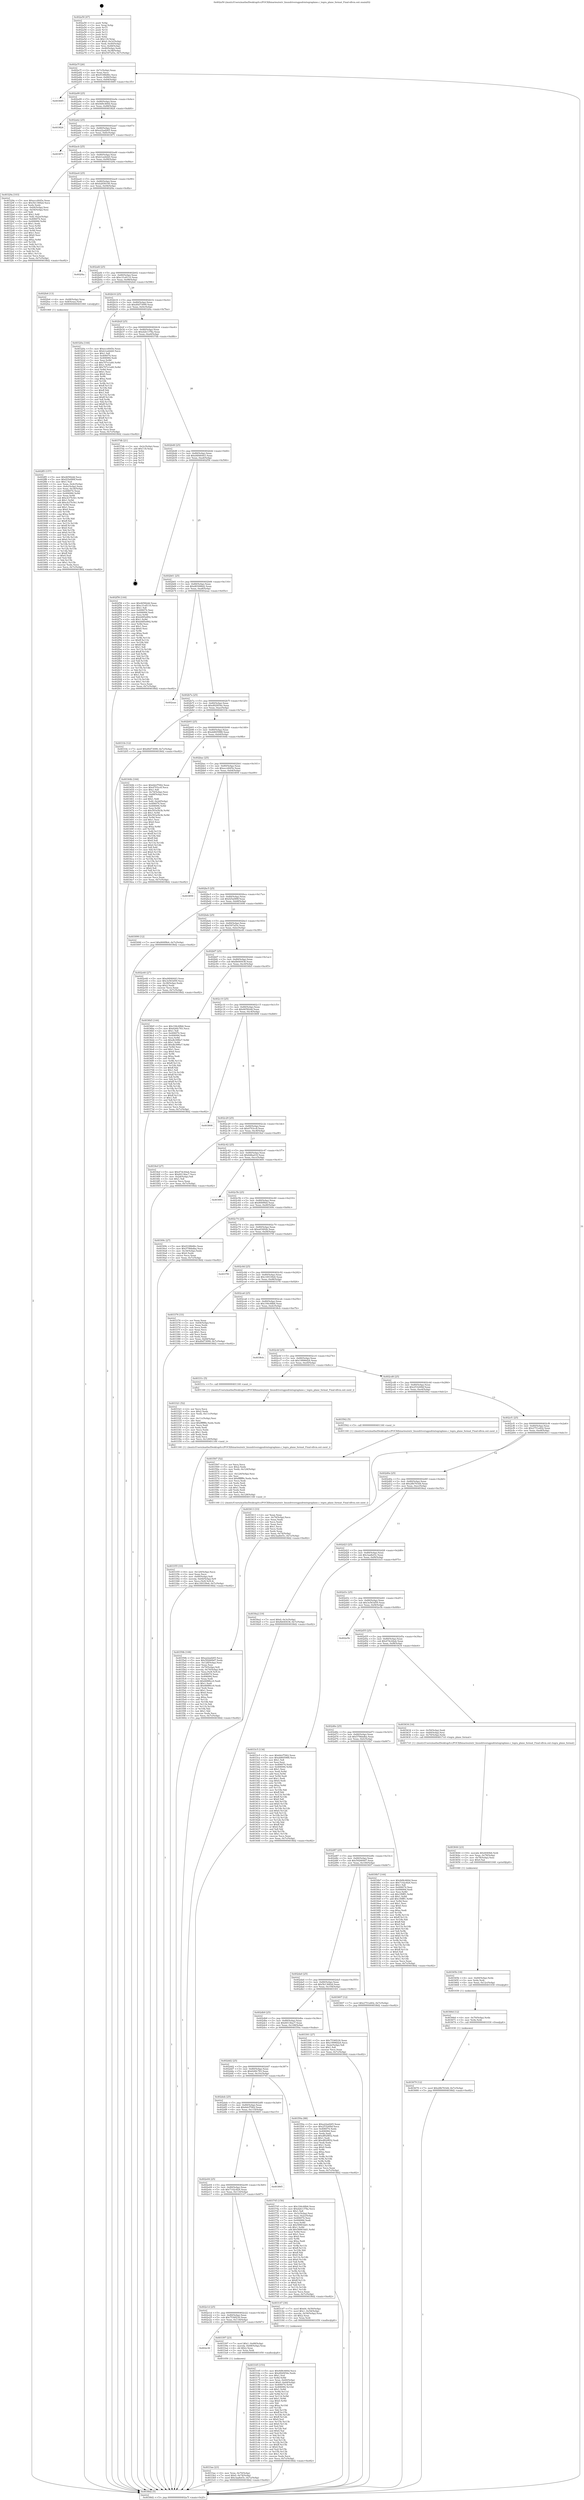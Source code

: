 digraph "0x402a50" {
  label = "0x402a50 (/mnt/c/Users/mathe/Desktop/tcc/POCII/binaries/extr_linuxdriversgpudrmtegraplane.c_tegra_plane_format_Final-ollvm.out::main(0))"
  labelloc = "t"
  node[shape=record]

  Entry [label="",width=0.3,height=0.3,shape=circle,fillcolor=black,style=filled]
  "0x402a7f" [label="{
     0x402a7f [26]\l
     | [instrs]\l
     &nbsp;&nbsp;0x402a7f \<+3\>: mov -0x7c(%rbp),%eax\l
     &nbsp;&nbsp;0x402a82 \<+2\>: mov %eax,%ecx\l
     &nbsp;&nbsp;0x402a84 \<+6\>: sub $0x9108b86c,%ecx\l
     &nbsp;&nbsp;0x402a8a \<+3\>: mov %eax,-0x80(%rbp)\l
     &nbsp;&nbsp;0x402a8d \<+6\>: mov %ecx,-0x84(%rbp)\l
     &nbsp;&nbsp;0x402a93 \<+6\>: je 0000000000403685 \<main+0xc35\>\l
  }"]
  "0x403685" [label="{
     0x403685\l
  }", style=dashed]
  "0x402a99" [label="{
     0x402a99 [25]\l
     | [instrs]\l
     &nbsp;&nbsp;0x402a99 \<+5\>: jmp 0000000000402a9e \<main+0x4e\>\l
     &nbsp;&nbsp;0x402a9e \<+3\>: mov -0x80(%rbp),%eax\l
     &nbsp;&nbsp;0x402aa1 \<+5\>: sub $0x9d9c460d,%eax\l
     &nbsp;&nbsp;0x402aa6 \<+6\>: mov %eax,-0x88(%rbp)\l
     &nbsp;&nbsp;0x402aac \<+6\>: je 0000000000403824 \<main+0xdd4\>\l
  }"]
  Exit [label="",width=0.3,height=0.3,shape=circle,fillcolor=black,style=filled,peripheries=2]
  "0x403824" [label="{
     0x403824\l
  }", style=dashed]
  "0x402ab2" [label="{
     0x402ab2 [25]\l
     | [instrs]\l
     &nbsp;&nbsp;0x402ab2 \<+5\>: jmp 0000000000402ab7 \<main+0x67\>\l
     &nbsp;&nbsp;0x402ab7 \<+3\>: mov -0x80(%rbp),%eax\l
     &nbsp;&nbsp;0x402aba \<+5\>: sub $0xa22ad265,%eax\l
     &nbsp;&nbsp;0x402abf \<+6\>: mov %eax,-0x8c(%rbp)\l
     &nbsp;&nbsp;0x402ac5 \<+6\>: je 0000000000403871 \<main+0xe21\>\l
  }"]
  "0x403679" [label="{
     0x403679 [12]\l
     | [instrs]\l
     &nbsp;&nbsp;0x403679 \<+7\>: movl $0x28b763d4,-0x7c(%rbp)\l
     &nbsp;&nbsp;0x403680 \<+5\>: jmp 00000000004038d2 \<main+0xe82\>\l
  }"]
  "0x403871" [label="{
     0x403871\l
  }", style=dashed]
  "0x402acb" [label="{
     0x402acb [25]\l
     | [instrs]\l
     &nbsp;&nbsp;0x402acb \<+5\>: jmp 0000000000402ad0 \<main+0x80\>\l
     &nbsp;&nbsp;0x402ad0 \<+3\>: mov -0x80(%rbp),%eax\l
     &nbsp;&nbsp;0x402ad3 \<+5\>: sub $0xb1ee6d20,%eax\l
     &nbsp;&nbsp;0x402ad8 \<+6\>: mov %eax,-0x90(%rbp)\l
     &nbsp;&nbsp;0x402ade \<+6\>: je 000000000040329a \<main+0x84a\>\l
  }"]
  "0x40366d" [label="{
     0x40366d [12]\l
     | [instrs]\l
     &nbsp;&nbsp;0x40366d \<+4\>: mov -0x70(%rbp),%rdx\l
     &nbsp;&nbsp;0x403671 \<+3\>: mov %rdx,%rdi\l
     &nbsp;&nbsp;0x403674 \<+5\>: call 0000000000401030 \<free@plt\>\l
     | [calls]\l
     &nbsp;&nbsp;0x401030 \{1\} (unknown)\l
  }"]
  "0x40329a" [label="{
     0x40329a [103]\l
     | [instrs]\l
     &nbsp;&nbsp;0x40329a \<+5\>: mov $0xeccd445e,%eax\l
     &nbsp;&nbsp;0x40329f \<+5\>: mov $0x5b13682d,%ecx\l
     &nbsp;&nbsp;0x4032a4 \<+2\>: xor %edx,%edx\l
     &nbsp;&nbsp;0x4032a6 \<+3\>: mov -0x64(%rbp),%esi\l
     &nbsp;&nbsp;0x4032a9 \<+3\>: cmp -0x54(%rbp),%esi\l
     &nbsp;&nbsp;0x4032ac \<+4\>: setl %dil\l
     &nbsp;&nbsp;0x4032b0 \<+4\>: and $0x1,%dil\l
     &nbsp;&nbsp;0x4032b4 \<+4\>: mov %dil,-0x2e(%rbp)\l
     &nbsp;&nbsp;0x4032b8 \<+7\>: mov 0x406074,%esi\l
     &nbsp;&nbsp;0x4032bf \<+8\>: mov 0x406084,%r8d\l
     &nbsp;&nbsp;0x4032c7 \<+3\>: sub $0x1,%edx\l
     &nbsp;&nbsp;0x4032ca \<+3\>: mov %esi,%r9d\l
     &nbsp;&nbsp;0x4032cd \<+3\>: add %edx,%r9d\l
     &nbsp;&nbsp;0x4032d0 \<+4\>: imul %r9d,%esi\l
     &nbsp;&nbsp;0x4032d4 \<+3\>: and $0x1,%esi\l
     &nbsp;&nbsp;0x4032d7 \<+3\>: cmp $0x0,%esi\l
     &nbsp;&nbsp;0x4032da \<+4\>: sete %dil\l
     &nbsp;&nbsp;0x4032de \<+4\>: cmp $0xa,%r8d\l
     &nbsp;&nbsp;0x4032e2 \<+4\>: setl %r10b\l
     &nbsp;&nbsp;0x4032e6 \<+3\>: mov %dil,%r11b\l
     &nbsp;&nbsp;0x4032e9 \<+3\>: and %r10b,%r11b\l
     &nbsp;&nbsp;0x4032ec \<+3\>: xor %r10b,%dil\l
     &nbsp;&nbsp;0x4032ef \<+3\>: or %dil,%r11b\l
     &nbsp;&nbsp;0x4032f2 \<+4\>: test $0x1,%r11b\l
     &nbsp;&nbsp;0x4032f6 \<+3\>: cmovne %ecx,%eax\l
     &nbsp;&nbsp;0x4032f9 \<+3\>: mov %eax,-0x7c(%rbp)\l
     &nbsp;&nbsp;0x4032fc \<+5\>: jmp 00000000004038d2 \<main+0xe82\>\l
  }"]
  "0x402ae4" [label="{
     0x402ae4 [25]\l
     | [instrs]\l
     &nbsp;&nbsp;0x402ae4 \<+5\>: jmp 0000000000402ae9 \<main+0x99\>\l
     &nbsp;&nbsp;0x402ae9 \<+3\>: mov -0x80(%rbp),%eax\l
     &nbsp;&nbsp;0x402aec \<+5\>: sub $0xb2656100,%eax\l
     &nbsp;&nbsp;0x402af1 \<+6\>: mov %eax,-0x94(%rbp)\l
     &nbsp;&nbsp;0x402af7 \<+6\>: je 0000000000402f4a \<main+0x4fa\>\l
  }"]
  "0x40365b" [label="{
     0x40365b [18]\l
     | [instrs]\l
     &nbsp;&nbsp;0x40365b \<+4\>: mov -0x60(%rbp),%rdx\l
     &nbsp;&nbsp;0x40365f \<+3\>: mov %rdx,%rdi\l
     &nbsp;&nbsp;0x403662 \<+6\>: mov %eax,-0x12c(%rbp)\l
     &nbsp;&nbsp;0x403668 \<+5\>: call 0000000000401030 \<free@plt\>\l
     | [calls]\l
     &nbsp;&nbsp;0x401030 \{1\} (unknown)\l
  }"]
  "0x402f4a" [label="{
     0x402f4a\l
  }", style=dashed]
  "0x402afd" [label="{
     0x402afd [25]\l
     | [instrs]\l
     &nbsp;&nbsp;0x402afd \<+5\>: jmp 0000000000402b02 \<main+0xb2\>\l
     &nbsp;&nbsp;0x402b02 \<+3\>: mov -0x80(%rbp),%eax\l
     &nbsp;&nbsp;0x402b05 \<+5\>: sub $0xc31e8110,%eax\l
     &nbsp;&nbsp;0x402b0a \<+6\>: mov %eax,-0x98(%rbp)\l
     &nbsp;&nbsp;0x402b10 \<+6\>: je 0000000000402fe6 \<main+0x596\>\l
  }"]
  "0x403644" [label="{
     0x403644 [23]\l
     | [instrs]\l
     &nbsp;&nbsp;0x403644 \<+10\>: movabs $0x4040b6,%rdi\l
     &nbsp;&nbsp;0x40364e \<+3\>: mov %eax,-0x78(%rbp)\l
     &nbsp;&nbsp;0x403651 \<+3\>: mov -0x78(%rbp),%esi\l
     &nbsp;&nbsp;0x403654 \<+2\>: mov $0x0,%al\l
     &nbsp;&nbsp;0x403656 \<+5\>: call 0000000000401040 \<printf@plt\>\l
     | [calls]\l
     &nbsp;&nbsp;0x401040 \{1\} (unknown)\l
  }"]
  "0x402fe6" [label="{
     0x402fe6 [13]\l
     | [instrs]\l
     &nbsp;&nbsp;0x402fe6 \<+4\>: mov -0x48(%rbp),%rax\l
     &nbsp;&nbsp;0x402fea \<+4\>: mov 0x8(%rax),%rdi\l
     &nbsp;&nbsp;0x402fee \<+5\>: call 0000000000401060 \<atoi@plt\>\l
     | [calls]\l
     &nbsp;&nbsp;0x401060 \{1\} (unknown)\l
  }"]
  "0x402b16" [label="{
     0x402b16 [25]\l
     | [instrs]\l
     &nbsp;&nbsp;0x402b16 \<+5\>: jmp 0000000000402b1b \<main+0xcb\>\l
     &nbsp;&nbsp;0x402b1b \<+3\>: mov -0x80(%rbp),%eax\l
     &nbsp;&nbsp;0x402b1e \<+5\>: sub $0xd0d73099,%eax\l
     &nbsp;&nbsp;0x402b23 \<+6\>: mov %eax,-0x9c(%rbp)\l
     &nbsp;&nbsp;0x402b29 \<+6\>: je 000000000040320a \<main+0x7ba\>\l
  }"]
  "0x40359b" [label="{
     0x40359b [108]\l
     | [instrs]\l
     &nbsp;&nbsp;0x40359b \<+5\>: mov $0xa22ad265,%ecx\l
     &nbsp;&nbsp;0x4035a0 \<+5\>: mov $0x592669d7,%edx\l
     &nbsp;&nbsp;0x4035a5 \<+6\>: mov -0x128(%rbp),%esi\l
     &nbsp;&nbsp;0x4035ab \<+3\>: imul %eax,%esi\l
     &nbsp;&nbsp;0x4035ae \<+4\>: mov -0x70(%rbp),%r8\l
     &nbsp;&nbsp;0x4035b2 \<+4\>: movslq -0x74(%rbp),%r9\l
     &nbsp;&nbsp;0x4035b6 \<+4\>: mov %esi,(%r8,%r9,4)\l
     &nbsp;&nbsp;0x4035ba \<+7\>: mov 0x406074,%eax\l
     &nbsp;&nbsp;0x4035c1 \<+7\>: mov 0x406084,%esi\l
     &nbsp;&nbsp;0x4035c8 \<+2\>: mov %eax,%edi\l
     &nbsp;&nbsp;0x4035ca \<+6\>: add $0x668f6cc0,%edi\l
     &nbsp;&nbsp;0x4035d0 \<+3\>: sub $0x1,%edi\l
     &nbsp;&nbsp;0x4035d3 \<+6\>: sub $0x668f6cc0,%edi\l
     &nbsp;&nbsp;0x4035d9 \<+3\>: imul %edi,%eax\l
     &nbsp;&nbsp;0x4035dc \<+3\>: and $0x1,%eax\l
     &nbsp;&nbsp;0x4035df \<+3\>: cmp $0x0,%eax\l
     &nbsp;&nbsp;0x4035e2 \<+4\>: sete %r10b\l
     &nbsp;&nbsp;0x4035e6 \<+3\>: cmp $0xa,%esi\l
     &nbsp;&nbsp;0x4035e9 \<+4\>: setl %r11b\l
     &nbsp;&nbsp;0x4035ed \<+3\>: mov %r10b,%bl\l
     &nbsp;&nbsp;0x4035f0 \<+3\>: and %r11b,%bl\l
     &nbsp;&nbsp;0x4035f3 \<+3\>: xor %r11b,%r10b\l
     &nbsp;&nbsp;0x4035f6 \<+3\>: or %r10b,%bl\l
     &nbsp;&nbsp;0x4035f9 \<+3\>: test $0x1,%bl\l
     &nbsp;&nbsp;0x4035fc \<+3\>: cmovne %edx,%ecx\l
     &nbsp;&nbsp;0x4035ff \<+3\>: mov %ecx,-0x7c(%rbp)\l
     &nbsp;&nbsp;0x403602 \<+5\>: jmp 00000000004038d2 \<main+0xe82\>\l
  }"]
  "0x40320a" [label="{
     0x40320a [144]\l
     | [instrs]\l
     &nbsp;&nbsp;0x40320a \<+5\>: mov $0xeccd445e,%eax\l
     &nbsp;&nbsp;0x40320f \<+5\>: mov $0xb1ee6d20,%ecx\l
     &nbsp;&nbsp;0x403214 \<+2\>: mov $0x1,%dl\l
     &nbsp;&nbsp;0x403216 \<+7\>: mov 0x406074,%esi\l
     &nbsp;&nbsp;0x40321d \<+7\>: mov 0x406084,%edi\l
     &nbsp;&nbsp;0x403224 \<+3\>: mov %esi,%r8d\l
     &nbsp;&nbsp;0x403227 \<+7\>: sub $0x707e1a40,%r8d\l
     &nbsp;&nbsp;0x40322e \<+4\>: sub $0x1,%r8d\l
     &nbsp;&nbsp;0x403232 \<+7\>: add $0x707e1a40,%r8d\l
     &nbsp;&nbsp;0x403239 \<+4\>: imul %r8d,%esi\l
     &nbsp;&nbsp;0x40323d \<+3\>: and $0x1,%esi\l
     &nbsp;&nbsp;0x403240 \<+3\>: cmp $0x0,%esi\l
     &nbsp;&nbsp;0x403243 \<+4\>: sete %r9b\l
     &nbsp;&nbsp;0x403247 \<+3\>: cmp $0xa,%edi\l
     &nbsp;&nbsp;0x40324a \<+4\>: setl %r10b\l
     &nbsp;&nbsp;0x40324e \<+3\>: mov %r9b,%r11b\l
     &nbsp;&nbsp;0x403251 \<+4\>: xor $0xff,%r11b\l
     &nbsp;&nbsp;0x403255 \<+3\>: mov %r10b,%bl\l
     &nbsp;&nbsp;0x403258 \<+3\>: xor $0xff,%bl\l
     &nbsp;&nbsp;0x40325b \<+3\>: xor $0x1,%dl\l
     &nbsp;&nbsp;0x40325e \<+3\>: mov %r11b,%r14b\l
     &nbsp;&nbsp;0x403261 \<+4\>: and $0xff,%r14b\l
     &nbsp;&nbsp;0x403265 \<+3\>: and %dl,%r9b\l
     &nbsp;&nbsp;0x403268 \<+3\>: mov %bl,%r15b\l
     &nbsp;&nbsp;0x40326b \<+4\>: and $0xff,%r15b\l
     &nbsp;&nbsp;0x40326f \<+3\>: and %dl,%r10b\l
     &nbsp;&nbsp;0x403272 \<+3\>: or %r9b,%r14b\l
     &nbsp;&nbsp;0x403275 \<+3\>: or %r10b,%r15b\l
     &nbsp;&nbsp;0x403278 \<+3\>: xor %r15b,%r14b\l
     &nbsp;&nbsp;0x40327b \<+3\>: or %bl,%r11b\l
     &nbsp;&nbsp;0x40327e \<+4\>: xor $0xff,%r11b\l
     &nbsp;&nbsp;0x403282 \<+3\>: or $0x1,%dl\l
     &nbsp;&nbsp;0x403285 \<+3\>: and %dl,%r11b\l
     &nbsp;&nbsp;0x403288 \<+3\>: or %r11b,%r14b\l
     &nbsp;&nbsp;0x40328b \<+4\>: test $0x1,%r14b\l
     &nbsp;&nbsp;0x40328f \<+3\>: cmovne %ecx,%eax\l
     &nbsp;&nbsp;0x403292 \<+3\>: mov %eax,-0x7c(%rbp)\l
     &nbsp;&nbsp;0x403295 \<+5\>: jmp 00000000004038d2 \<main+0xe82\>\l
  }"]
  "0x402b2f" [label="{
     0x402b2f [25]\l
     | [instrs]\l
     &nbsp;&nbsp;0x402b2f \<+5\>: jmp 0000000000402b34 \<main+0xe4\>\l
     &nbsp;&nbsp;0x402b34 \<+3\>: mov -0x80(%rbp),%eax\l
     &nbsp;&nbsp;0x402b37 \<+5\>: sub $0xd2b1378a,%eax\l
     &nbsp;&nbsp;0x402b3c \<+6\>: mov %eax,-0xa0(%rbp)\l
     &nbsp;&nbsp;0x402b42 \<+6\>: je 00000000004037db \<main+0xd8b\>\l
  }"]
  "0x403567" [label="{
     0x403567 [52]\l
     | [instrs]\l
     &nbsp;&nbsp;0x403567 \<+2\>: xor %ecx,%ecx\l
     &nbsp;&nbsp;0x403569 \<+5\>: mov $0x2,%edx\l
     &nbsp;&nbsp;0x40356e \<+6\>: mov %edx,-0x124(%rbp)\l
     &nbsp;&nbsp;0x403574 \<+1\>: cltd\l
     &nbsp;&nbsp;0x403575 \<+6\>: mov -0x124(%rbp),%esi\l
     &nbsp;&nbsp;0x40357b \<+2\>: idiv %esi\l
     &nbsp;&nbsp;0x40357d \<+6\>: imul $0xfffffffe,%edx,%edx\l
     &nbsp;&nbsp;0x403583 \<+2\>: mov %ecx,%edi\l
     &nbsp;&nbsp;0x403585 \<+2\>: sub %edx,%edi\l
     &nbsp;&nbsp;0x403587 \<+2\>: mov %ecx,%edx\l
     &nbsp;&nbsp;0x403589 \<+3\>: sub $0x1,%edx\l
     &nbsp;&nbsp;0x40358c \<+2\>: add %edx,%edi\l
     &nbsp;&nbsp;0x40358e \<+2\>: sub %edi,%ecx\l
     &nbsp;&nbsp;0x403590 \<+6\>: mov %ecx,-0x128(%rbp)\l
     &nbsp;&nbsp;0x403596 \<+5\>: call 0000000000401160 \<next_i\>\l
     | [calls]\l
     &nbsp;&nbsp;0x401160 \{1\} (/mnt/c/Users/mathe/Desktop/tcc/POCII/binaries/extr_linuxdriversgpudrmtegraplane.c_tegra_plane_format_Final-ollvm.out::next_i)\l
  }"]
  "0x4037db" [label="{
     0x4037db [21]\l
     | [instrs]\l
     &nbsp;&nbsp;0x4037db \<+3\>: mov -0x2c(%rbp),%eax\l
     &nbsp;&nbsp;0x4037de \<+7\>: add $0x118,%rsp\l
     &nbsp;&nbsp;0x4037e5 \<+1\>: pop %rbx\l
     &nbsp;&nbsp;0x4037e6 \<+2\>: pop %r12\l
     &nbsp;&nbsp;0x4037e8 \<+2\>: pop %r13\l
     &nbsp;&nbsp;0x4037ea \<+2\>: pop %r14\l
     &nbsp;&nbsp;0x4037ec \<+2\>: pop %r15\l
     &nbsp;&nbsp;0x4037ee \<+1\>: pop %rbp\l
     &nbsp;&nbsp;0x4037ef \<+1\>: ret\l
  }"]
  "0x402b48" [label="{
     0x402b48 [25]\l
     | [instrs]\l
     &nbsp;&nbsp;0x402b48 \<+5\>: jmp 0000000000402b4d \<main+0xfd\>\l
     &nbsp;&nbsp;0x402b4d \<+3\>: mov -0x80(%rbp),%eax\l
     &nbsp;&nbsp;0x402b50 \<+5\>: sub $0xd4846443,%eax\l
     &nbsp;&nbsp;0x402b55 \<+6\>: mov %eax,-0xa4(%rbp)\l
     &nbsp;&nbsp;0x402b5b \<+6\>: je 0000000000402f56 \<main+0x506\>\l
  }"]
  "0x4033ae" [label="{
     0x4033ae [23]\l
     | [instrs]\l
     &nbsp;&nbsp;0x4033ae \<+4\>: mov %rax,-0x70(%rbp)\l
     &nbsp;&nbsp;0x4033b2 \<+7\>: movl $0x0,-0x74(%rbp)\l
     &nbsp;&nbsp;0x4033b9 \<+7\>: movl $0x3aa8ef3c,-0x7c(%rbp)\l
     &nbsp;&nbsp;0x4033c0 \<+5\>: jmp 00000000004038d2 \<main+0xe82\>\l
  }"]
  "0x402f56" [label="{
     0x402f56 [144]\l
     | [instrs]\l
     &nbsp;&nbsp;0x402f56 \<+5\>: mov $0x46582dd,%eax\l
     &nbsp;&nbsp;0x402f5b \<+5\>: mov $0xc31e8110,%ecx\l
     &nbsp;&nbsp;0x402f60 \<+2\>: mov $0x1,%dl\l
     &nbsp;&nbsp;0x402f62 \<+7\>: mov 0x406074,%esi\l
     &nbsp;&nbsp;0x402f69 \<+7\>: mov 0x406084,%edi\l
     &nbsp;&nbsp;0x402f70 \<+3\>: mov %esi,%r8d\l
     &nbsp;&nbsp;0x402f73 \<+7\>: sub $0xb485e892,%r8d\l
     &nbsp;&nbsp;0x402f7a \<+4\>: sub $0x1,%r8d\l
     &nbsp;&nbsp;0x402f7e \<+7\>: add $0xb485e892,%r8d\l
     &nbsp;&nbsp;0x402f85 \<+4\>: imul %r8d,%esi\l
     &nbsp;&nbsp;0x402f89 \<+3\>: and $0x1,%esi\l
     &nbsp;&nbsp;0x402f8c \<+3\>: cmp $0x0,%esi\l
     &nbsp;&nbsp;0x402f8f \<+4\>: sete %r9b\l
     &nbsp;&nbsp;0x402f93 \<+3\>: cmp $0xa,%edi\l
     &nbsp;&nbsp;0x402f96 \<+4\>: setl %r10b\l
     &nbsp;&nbsp;0x402f9a \<+3\>: mov %r9b,%r11b\l
     &nbsp;&nbsp;0x402f9d \<+4\>: xor $0xff,%r11b\l
     &nbsp;&nbsp;0x402fa1 \<+3\>: mov %r10b,%bl\l
     &nbsp;&nbsp;0x402fa4 \<+3\>: xor $0xff,%bl\l
     &nbsp;&nbsp;0x402fa7 \<+3\>: xor $0x1,%dl\l
     &nbsp;&nbsp;0x402faa \<+3\>: mov %r11b,%r14b\l
     &nbsp;&nbsp;0x402fad \<+4\>: and $0xff,%r14b\l
     &nbsp;&nbsp;0x402fb1 \<+3\>: and %dl,%r9b\l
     &nbsp;&nbsp;0x402fb4 \<+3\>: mov %bl,%r15b\l
     &nbsp;&nbsp;0x402fb7 \<+4\>: and $0xff,%r15b\l
     &nbsp;&nbsp;0x402fbb \<+3\>: and %dl,%r10b\l
     &nbsp;&nbsp;0x402fbe \<+3\>: or %r9b,%r14b\l
     &nbsp;&nbsp;0x402fc1 \<+3\>: or %r10b,%r15b\l
     &nbsp;&nbsp;0x402fc4 \<+3\>: xor %r15b,%r14b\l
     &nbsp;&nbsp;0x402fc7 \<+3\>: or %bl,%r11b\l
     &nbsp;&nbsp;0x402fca \<+4\>: xor $0xff,%r11b\l
     &nbsp;&nbsp;0x402fce \<+3\>: or $0x1,%dl\l
     &nbsp;&nbsp;0x402fd1 \<+3\>: and %dl,%r11b\l
     &nbsp;&nbsp;0x402fd4 \<+3\>: or %r11b,%r14b\l
     &nbsp;&nbsp;0x402fd7 \<+4\>: test $0x1,%r14b\l
     &nbsp;&nbsp;0x402fdb \<+3\>: cmovne %ecx,%eax\l
     &nbsp;&nbsp;0x402fde \<+3\>: mov %eax,-0x7c(%rbp)\l
     &nbsp;&nbsp;0x402fe1 \<+5\>: jmp 00000000004038d2 \<main+0xe82\>\l
  }"]
  "0x402b61" [label="{
     0x402b61 [25]\l
     | [instrs]\l
     &nbsp;&nbsp;0x402b61 \<+5\>: jmp 0000000000402b66 \<main+0x116\>\l
     &nbsp;&nbsp;0x402b66 \<+3\>: mov -0x80(%rbp),%eax\l
     &nbsp;&nbsp;0x402b69 \<+5\>: sub $0xd83088d2,%eax\l
     &nbsp;&nbsp;0x402b6e \<+6\>: mov %eax,-0xa8(%rbp)\l
     &nbsp;&nbsp;0x402b74 \<+6\>: je 0000000000402eae \<main+0x45e\>\l
  }"]
  "0x402e36" [label="{
     0x402e36\l
  }", style=dashed]
  "0x402eae" [label="{
     0x402eae\l
  }", style=dashed]
  "0x402b7a" [label="{
     0x402b7a [25]\l
     | [instrs]\l
     &nbsp;&nbsp;0x402b7a \<+5\>: jmp 0000000000402b7f \<main+0x12f\>\l
     &nbsp;&nbsp;0x402b7f \<+3\>: mov -0x80(%rbp),%eax\l
     &nbsp;&nbsp;0x402b82 \<+5\>: sub $0xd92f454e,%eax\l
     &nbsp;&nbsp;0x402b87 \<+6\>: mov %eax,-0xac(%rbp)\l
     &nbsp;&nbsp;0x402b8d \<+6\>: je 00000000004031fe \<main+0x7ae\>\l
  }"]
  "0x403397" [label="{
     0x403397 [23]\l
     | [instrs]\l
     &nbsp;&nbsp;0x403397 \<+7\>: movl $0x1,-0x68(%rbp)\l
     &nbsp;&nbsp;0x40339e \<+4\>: movslq -0x68(%rbp),%rax\l
     &nbsp;&nbsp;0x4033a2 \<+4\>: shl $0x2,%rax\l
     &nbsp;&nbsp;0x4033a6 \<+3\>: mov %rax,%rdi\l
     &nbsp;&nbsp;0x4033a9 \<+5\>: call 0000000000401050 \<malloc@plt\>\l
     | [calls]\l
     &nbsp;&nbsp;0x401050 \{1\} (unknown)\l
  }"]
  "0x4031fe" [label="{
     0x4031fe [12]\l
     | [instrs]\l
     &nbsp;&nbsp;0x4031fe \<+7\>: movl $0xd0d73099,-0x7c(%rbp)\l
     &nbsp;&nbsp;0x403205 \<+5\>: jmp 00000000004038d2 \<main+0xe82\>\l
  }"]
  "0x402b93" [label="{
     0x402b93 [25]\l
     | [instrs]\l
     &nbsp;&nbsp;0x402b93 \<+5\>: jmp 0000000000402b98 \<main+0x148\>\l
     &nbsp;&nbsp;0x402b98 \<+3\>: mov -0x80(%rbp),%eax\l
     &nbsp;&nbsp;0x402b9b \<+5\>: sub $0xdd605988,%eax\l
     &nbsp;&nbsp;0x402ba0 \<+6\>: mov %eax,-0xb0(%rbp)\l
     &nbsp;&nbsp;0x402ba6 \<+6\>: je 000000000040344b \<main+0x9fb\>\l
  }"]
  "0x403355" [label="{
     0x403355 [33]\l
     | [instrs]\l
     &nbsp;&nbsp;0x403355 \<+6\>: mov -0x120(%rbp),%ecx\l
     &nbsp;&nbsp;0x40335b \<+3\>: imul %eax,%ecx\l
     &nbsp;&nbsp;0x40335e \<+4\>: mov -0x60(%rbp),%r8\l
     &nbsp;&nbsp;0x403362 \<+4\>: movslq -0x64(%rbp),%r9\l
     &nbsp;&nbsp;0x403366 \<+4\>: mov %ecx,(%r8,%r9,4)\l
     &nbsp;&nbsp;0x40336a \<+7\>: movl $0x149339e6,-0x7c(%rbp)\l
     &nbsp;&nbsp;0x403371 \<+5\>: jmp 00000000004038d2 \<main+0xe82\>\l
  }"]
  "0x40344b" [label="{
     0x40344b [164]\l
     | [instrs]\l
     &nbsp;&nbsp;0x40344b \<+5\>: mov $0x6dcf7062,%eax\l
     &nbsp;&nbsp;0x403450 \<+5\>: mov $0x4703cc8,%ecx\l
     &nbsp;&nbsp;0x403455 \<+2\>: mov $0x1,%dl\l
     &nbsp;&nbsp;0x403457 \<+3\>: mov -0x74(%rbp),%esi\l
     &nbsp;&nbsp;0x40345a \<+3\>: cmp -0x68(%rbp),%esi\l
     &nbsp;&nbsp;0x40345d \<+4\>: setl %dil\l
     &nbsp;&nbsp;0x403461 \<+4\>: and $0x1,%dil\l
     &nbsp;&nbsp;0x403465 \<+4\>: mov %dil,-0x2d(%rbp)\l
     &nbsp;&nbsp;0x403469 \<+7\>: mov 0x406074,%esi\l
     &nbsp;&nbsp;0x403470 \<+8\>: mov 0x406084,%r8d\l
     &nbsp;&nbsp;0x403478 \<+3\>: mov %esi,%r9d\l
     &nbsp;&nbsp;0x40347b \<+7\>: sub $0x593a5b3b,%r9d\l
     &nbsp;&nbsp;0x403482 \<+4\>: sub $0x1,%r9d\l
     &nbsp;&nbsp;0x403486 \<+7\>: add $0x593a5b3b,%r9d\l
     &nbsp;&nbsp;0x40348d \<+4\>: imul %r9d,%esi\l
     &nbsp;&nbsp;0x403491 \<+3\>: and $0x1,%esi\l
     &nbsp;&nbsp;0x403494 \<+3\>: cmp $0x0,%esi\l
     &nbsp;&nbsp;0x403497 \<+4\>: sete %dil\l
     &nbsp;&nbsp;0x40349b \<+4\>: cmp $0xa,%r8d\l
     &nbsp;&nbsp;0x40349f \<+4\>: setl %r10b\l
     &nbsp;&nbsp;0x4034a3 \<+3\>: mov %dil,%r11b\l
     &nbsp;&nbsp;0x4034a6 \<+4\>: xor $0xff,%r11b\l
     &nbsp;&nbsp;0x4034aa \<+3\>: mov %r10b,%bl\l
     &nbsp;&nbsp;0x4034ad \<+3\>: xor $0xff,%bl\l
     &nbsp;&nbsp;0x4034b0 \<+3\>: xor $0x0,%dl\l
     &nbsp;&nbsp;0x4034b3 \<+3\>: mov %r11b,%r14b\l
     &nbsp;&nbsp;0x4034b6 \<+4\>: and $0x0,%r14b\l
     &nbsp;&nbsp;0x4034ba \<+3\>: and %dl,%dil\l
     &nbsp;&nbsp;0x4034bd \<+3\>: mov %bl,%r15b\l
     &nbsp;&nbsp;0x4034c0 \<+4\>: and $0x0,%r15b\l
     &nbsp;&nbsp;0x4034c4 \<+3\>: and %dl,%r10b\l
     &nbsp;&nbsp;0x4034c7 \<+3\>: or %dil,%r14b\l
     &nbsp;&nbsp;0x4034ca \<+3\>: or %r10b,%r15b\l
     &nbsp;&nbsp;0x4034cd \<+3\>: xor %r15b,%r14b\l
     &nbsp;&nbsp;0x4034d0 \<+3\>: or %bl,%r11b\l
     &nbsp;&nbsp;0x4034d3 \<+4\>: xor $0xff,%r11b\l
     &nbsp;&nbsp;0x4034d7 \<+3\>: or $0x0,%dl\l
     &nbsp;&nbsp;0x4034da \<+3\>: and %dl,%r11b\l
     &nbsp;&nbsp;0x4034dd \<+3\>: or %r11b,%r14b\l
     &nbsp;&nbsp;0x4034e0 \<+4\>: test $0x1,%r14b\l
     &nbsp;&nbsp;0x4034e4 \<+3\>: cmovne %ecx,%eax\l
     &nbsp;&nbsp;0x4034e7 \<+3\>: mov %eax,-0x7c(%rbp)\l
     &nbsp;&nbsp;0x4034ea \<+5\>: jmp 00000000004038d2 \<main+0xe82\>\l
  }"]
  "0x402bac" [label="{
     0x402bac [25]\l
     | [instrs]\l
     &nbsp;&nbsp;0x402bac \<+5\>: jmp 0000000000402bb1 \<main+0x161\>\l
     &nbsp;&nbsp;0x402bb1 \<+3\>: mov -0x80(%rbp),%eax\l
     &nbsp;&nbsp;0x402bb4 \<+5\>: sub $0xeccd445e,%eax\l
     &nbsp;&nbsp;0x402bb9 \<+6\>: mov %eax,-0xb4(%rbp)\l
     &nbsp;&nbsp;0x402bbf \<+6\>: je 0000000000403859 \<main+0xe09\>\l
  }"]
  "0x403321" [label="{
     0x403321 [52]\l
     | [instrs]\l
     &nbsp;&nbsp;0x403321 \<+2\>: xor %ecx,%ecx\l
     &nbsp;&nbsp;0x403323 \<+5\>: mov $0x2,%edx\l
     &nbsp;&nbsp;0x403328 \<+6\>: mov %edx,-0x11c(%rbp)\l
     &nbsp;&nbsp;0x40332e \<+1\>: cltd\l
     &nbsp;&nbsp;0x40332f \<+6\>: mov -0x11c(%rbp),%esi\l
     &nbsp;&nbsp;0x403335 \<+2\>: idiv %esi\l
     &nbsp;&nbsp;0x403337 \<+6\>: imul $0xfffffffe,%edx,%edx\l
     &nbsp;&nbsp;0x40333d \<+2\>: mov %ecx,%edi\l
     &nbsp;&nbsp;0x40333f \<+2\>: sub %edx,%edi\l
     &nbsp;&nbsp;0x403341 \<+2\>: mov %ecx,%edx\l
     &nbsp;&nbsp;0x403343 \<+3\>: sub $0x1,%edx\l
     &nbsp;&nbsp;0x403346 \<+2\>: add %edx,%edi\l
     &nbsp;&nbsp;0x403348 \<+2\>: sub %edi,%ecx\l
     &nbsp;&nbsp;0x40334a \<+6\>: mov %ecx,-0x120(%rbp)\l
     &nbsp;&nbsp;0x403350 \<+5\>: call 0000000000401160 \<next_i\>\l
     | [calls]\l
     &nbsp;&nbsp;0x401160 \{1\} (/mnt/c/Users/mathe/Desktop/tcc/POCII/binaries/extr_linuxdriversgpudrmtegraplane.c_tegra_plane_format_Final-ollvm.out::next_i)\l
  }"]
  "0x403859" [label="{
     0x403859\l
  }", style=dashed]
  "0x402bc5" [label="{
     0x402bc5 [25]\l
     | [instrs]\l
     &nbsp;&nbsp;0x402bc5 \<+5\>: jmp 0000000000402bca \<main+0x17a\>\l
     &nbsp;&nbsp;0x402bca \<+3\>: mov -0x80(%rbp),%eax\l
     &nbsp;&nbsp;0x402bcd \<+5\>: sub $0xf25a089f,%eax\l
     &nbsp;&nbsp;0x402bd2 \<+6\>: mov %eax,-0xb8(%rbp)\l
     &nbsp;&nbsp;0x402bd8 \<+6\>: je 0000000000403090 \<main+0x640\>\l
  }"]
  "0x403165" [label="{
     0x403165 [153]\l
     | [instrs]\l
     &nbsp;&nbsp;0x403165 \<+5\>: mov $0x9d9c460d,%ecx\l
     &nbsp;&nbsp;0x40316a \<+5\>: mov $0xd92f454e,%edx\l
     &nbsp;&nbsp;0x40316f \<+3\>: mov $0x1,%sil\l
     &nbsp;&nbsp;0x403172 \<+3\>: xor %r8d,%r8d\l
     &nbsp;&nbsp;0x403175 \<+4\>: mov %rax,-0x60(%rbp)\l
     &nbsp;&nbsp;0x403179 \<+7\>: movl $0x0,-0x64(%rbp)\l
     &nbsp;&nbsp;0x403180 \<+8\>: mov 0x406074,%r9d\l
     &nbsp;&nbsp;0x403188 \<+8\>: mov 0x406084,%r10d\l
     &nbsp;&nbsp;0x403190 \<+4\>: sub $0x1,%r8d\l
     &nbsp;&nbsp;0x403194 \<+3\>: mov %r9d,%r11d\l
     &nbsp;&nbsp;0x403197 \<+3\>: add %r8d,%r11d\l
     &nbsp;&nbsp;0x40319a \<+4\>: imul %r11d,%r9d\l
     &nbsp;&nbsp;0x40319e \<+4\>: and $0x1,%r9d\l
     &nbsp;&nbsp;0x4031a2 \<+4\>: cmp $0x0,%r9d\l
     &nbsp;&nbsp;0x4031a6 \<+3\>: sete %bl\l
     &nbsp;&nbsp;0x4031a9 \<+4\>: cmp $0xa,%r10d\l
     &nbsp;&nbsp;0x4031ad \<+4\>: setl %r14b\l
     &nbsp;&nbsp;0x4031b1 \<+3\>: mov %bl,%r15b\l
     &nbsp;&nbsp;0x4031b4 \<+4\>: xor $0xff,%r15b\l
     &nbsp;&nbsp;0x4031b8 \<+3\>: mov %r14b,%r12b\l
     &nbsp;&nbsp;0x4031bb \<+4\>: xor $0xff,%r12b\l
     &nbsp;&nbsp;0x4031bf \<+4\>: xor $0x0,%sil\l
     &nbsp;&nbsp;0x4031c3 \<+3\>: mov %r15b,%r13b\l
     &nbsp;&nbsp;0x4031c6 \<+4\>: and $0x0,%r13b\l
     &nbsp;&nbsp;0x4031ca \<+3\>: and %sil,%bl\l
     &nbsp;&nbsp;0x4031cd \<+3\>: mov %r12b,%al\l
     &nbsp;&nbsp;0x4031d0 \<+2\>: and $0x0,%al\l
     &nbsp;&nbsp;0x4031d2 \<+3\>: and %sil,%r14b\l
     &nbsp;&nbsp;0x4031d5 \<+3\>: or %bl,%r13b\l
     &nbsp;&nbsp;0x4031d8 \<+3\>: or %r14b,%al\l
     &nbsp;&nbsp;0x4031db \<+3\>: xor %al,%r13b\l
     &nbsp;&nbsp;0x4031de \<+3\>: or %r12b,%r15b\l
     &nbsp;&nbsp;0x4031e1 \<+4\>: xor $0xff,%r15b\l
     &nbsp;&nbsp;0x4031e5 \<+4\>: or $0x0,%sil\l
     &nbsp;&nbsp;0x4031e9 \<+3\>: and %sil,%r15b\l
     &nbsp;&nbsp;0x4031ec \<+3\>: or %r15b,%r13b\l
     &nbsp;&nbsp;0x4031ef \<+4\>: test $0x1,%r13b\l
     &nbsp;&nbsp;0x4031f3 \<+3\>: cmovne %edx,%ecx\l
     &nbsp;&nbsp;0x4031f6 \<+3\>: mov %ecx,-0x7c(%rbp)\l
     &nbsp;&nbsp;0x4031f9 \<+5\>: jmp 00000000004038d2 \<main+0xe82\>\l
  }"]
  "0x403090" [label="{
     0x403090 [12]\l
     | [instrs]\l
     &nbsp;&nbsp;0x403090 \<+7\>: movl $0x800f9b4,-0x7c(%rbp)\l
     &nbsp;&nbsp;0x403097 \<+5\>: jmp 00000000004038d2 \<main+0xe82\>\l
  }"]
  "0x402bde" [label="{
     0x402bde [25]\l
     | [instrs]\l
     &nbsp;&nbsp;0x402bde \<+5\>: jmp 0000000000402be3 \<main+0x193\>\l
     &nbsp;&nbsp;0x402be3 \<+3\>: mov -0x80(%rbp),%eax\l
     &nbsp;&nbsp;0x402be6 \<+5\>: sub $0xf307af3e,%eax\l
     &nbsp;&nbsp;0x402beb \<+6\>: mov %eax,-0xbc(%rbp)\l
     &nbsp;&nbsp;0x402bf1 \<+6\>: je 0000000000402e40 \<main+0x3f0\>\l
  }"]
  "0x402e1d" [label="{
     0x402e1d [25]\l
     | [instrs]\l
     &nbsp;&nbsp;0x402e1d \<+5\>: jmp 0000000000402e22 \<main+0x3d2\>\l
     &nbsp;&nbsp;0x402e22 \<+3\>: mov -0x80(%rbp),%eax\l
     &nbsp;&nbsp;0x402e25 \<+5\>: sub $0x7536f230,%eax\l
     &nbsp;&nbsp;0x402e2a \<+6\>: mov %eax,-0x118(%rbp)\l
     &nbsp;&nbsp;0x402e30 \<+6\>: je 0000000000403397 \<main+0x947\>\l
  }"]
  "0x402e40" [label="{
     0x402e40 [27]\l
     | [instrs]\l
     &nbsp;&nbsp;0x402e40 \<+5\>: mov $0xd4846443,%eax\l
     &nbsp;&nbsp;0x402e45 \<+5\>: mov $0x3e563d59,%ecx\l
     &nbsp;&nbsp;0x402e4a \<+3\>: mov -0x38(%rbp),%edx\l
     &nbsp;&nbsp;0x402e4d \<+3\>: cmp $0x2,%edx\l
     &nbsp;&nbsp;0x402e50 \<+3\>: cmovne %ecx,%eax\l
     &nbsp;&nbsp;0x402e53 \<+3\>: mov %eax,-0x7c(%rbp)\l
     &nbsp;&nbsp;0x402e56 \<+5\>: jmp 00000000004038d2 \<main+0xe82\>\l
  }"]
  "0x402bf7" [label="{
     0x402bf7 [25]\l
     | [instrs]\l
     &nbsp;&nbsp;0x402bf7 \<+5\>: jmp 0000000000402bfc \<main+0x1ac\>\l
     &nbsp;&nbsp;0x402bfc \<+3\>: mov -0x80(%rbp),%eax\l
     &nbsp;&nbsp;0x402bff \<+5\>: sub $0xfb640438,%eax\l
     &nbsp;&nbsp;0x402c04 \<+6\>: mov %eax,-0xc0(%rbp)\l
     &nbsp;&nbsp;0x402c0a \<+6\>: je 00000000004036b5 \<main+0xc65\>\l
  }"]
  "0x4038d2" [label="{
     0x4038d2 [5]\l
     | [instrs]\l
     &nbsp;&nbsp;0x4038d2 \<+5\>: jmp 0000000000402a7f \<main+0x2f\>\l
  }"]
  "0x402a50" [label="{
     0x402a50 [47]\l
     | [instrs]\l
     &nbsp;&nbsp;0x402a50 \<+1\>: push %rbp\l
     &nbsp;&nbsp;0x402a51 \<+3\>: mov %rsp,%rbp\l
     &nbsp;&nbsp;0x402a54 \<+2\>: push %r15\l
     &nbsp;&nbsp;0x402a56 \<+2\>: push %r14\l
     &nbsp;&nbsp;0x402a58 \<+2\>: push %r13\l
     &nbsp;&nbsp;0x402a5a \<+2\>: push %r12\l
     &nbsp;&nbsp;0x402a5c \<+1\>: push %rbx\l
     &nbsp;&nbsp;0x402a5d \<+7\>: sub $0x118,%rsp\l
     &nbsp;&nbsp;0x402a64 \<+7\>: movl $0x0,-0x3c(%rbp)\l
     &nbsp;&nbsp;0x402a6b \<+3\>: mov %edi,-0x40(%rbp)\l
     &nbsp;&nbsp;0x402a6e \<+4\>: mov %rsi,-0x48(%rbp)\l
     &nbsp;&nbsp;0x402a72 \<+3\>: mov -0x40(%rbp),%edi\l
     &nbsp;&nbsp;0x402a75 \<+3\>: mov %edi,-0x38(%rbp)\l
     &nbsp;&nbsp;0x402a78 \<+7\>: movl $0xf307af3e,-0x7c(%rbp)\l
  }"]
  "0x402ff3" [label="{
     0x402ff3 [157]\l
     | [instrs]\l
     &nbsp;&nbsp;0x402ff3 \<+5\>: mov $0x46582dd,%ecx\l
     &nbsp;&nbsp;0x402ff8 \<+5\>: mov $0xf25a089f,%edx\l
     &nbsp;&nbsp;0x402ffd \<+3\>: mov $0x1,%sil\l
     &nbsp;&nbsp;0x403000 \<+3\>: mov %eax,-0x4c(%rbp)\l
     &nbsp;&nbsp;0x403003 \<+3\>: mov -0x4c(%rbp),%eax\l
     &nbsp;&nbsp;0x403006 \<+3\>: mov %eax,-0x34(%rbp)\l
     &nbsp;&nbsp;0x403009 \<+7\>: mov 0x406074,%eax\l
     &nbsp;&nbsp;0x403010 \<+8\>: mov 0x406084,%r8d\l
     &nbsp;&nbsp;0x403018 \<+3\>: mov %eax,%r9d\l
     &nbsp;&nbsp;0x40301b \<+7\>: sub $0xcb37b3b1,%r9d\l
     &nbsp;&nbsp;0x403022 \<+4\>: sub $0x1,%r9d\l
     &nbsp;&nbsp;0x403026 \<+7\>: add $0xcb37b3b1,%r9d\l
     &nbsp;&nbsp;0x40302d \<+4\>: imul %r9d,%eax\l
     &nbsp;&nbsp;0x403031 \<+3\>: and $0x1,%eax\l
     &nbsp;&nbsp;0x403034 \<+3\>: cmp $0x0,%eax\l
     &nbsp;&nbsp;0x403037 \<+4\>: sete %r10b\l
     &nbsp;&nbsp;0x40303b \<+4\>: cmp $0xa,%r8d\l
     &nbsp;&nbsp;0x40303f \<+4\>: setl %r11b\l
     &nbsp;&nbsp;0x403043 \<+3\>: mov %r10b,%bl\l
     &nbsp;&nbsp;0x403046 \<+3\>: xor $0xff,%bl\l
     &nbsp;&nbsp;0x403049 \<+3\>: mov %r11b,%r14b\l
     &nbsp;&nbsp;0x40304c \<+4\>: xor $0xff,%r14b\l
     &nbsp;&nbsp;0x403050 \<+4\>: xor $0x0,%sil\l
     &nbsp;&nbsp;0x403054 \<+3\>: mov %bl,%r15b\l
     &nbsp;&nbsp;0x403057 \<+4\>: and $0x0,%r15b\l
     &nbsp;&nbsp;0x40305b \<+3\>: and %sil,%r10b\l
     &nbsp;&nbsp;0x40305e \<+3\>: mov %r14b,%r12b\l
     &nbsp;&nbsp;0x403061 \<+4\>: and $0x0,%r12b\l
     &nbsp;&nbsp;0x403065 \<+3\>: and %sil,%r11b\l
     &nbsp;&nbsp;0x403068 \<+3\>: or %r10b,%r15b\l
     &nbsp;&nbsp;0x40306b \<+3\>: or %r11b,%r12b\l
     &nbsp;&nbsp;0x40306e \<+3\>: xor %r12b,%r15b\l
     &nbsp;&nbsp;0x403071 \<+3\>: or %r14b,%bl\l
     &nbsp;&nbsp;0x403074 \<+3\>: xor $0xff,%bl\l
     &nbsp;&nbsp;0x403077 \<+4\>: or $0x0,%sil\l
     &nbsp;&nbsp;0x40307b \<+3\>: and %sil,%bl\l
     &nbsp;&nbsp;0x40307e \<+3\>: or %bl,%r15b\l
     &nbsp;&nbsp;0x403081 \<+4\>: test $0x1,%r15b\l
     &nbsp;&nbsp;0x403085 \<+3\>: cmovne %edx,%ecx\l
     &nbsp;&nbsp;0x403088 \<+3\>: mov %ecx,-0x7c(%rbp)\l
     &nbsp;&nbsp;0x40308b \<+5\>: jmp 00000000004038d2 \<main+0xe82\>\l
  }"]
  "0x403147" [label="{
     0x403147 [30]\l
     | [instrs]\l
     &nbsp;&nbsp;0x403147 \<+7\>: movl $0x64,-0x50(%rbp)\l
     &nbsp;&nbsp;0x40314e \<+7\>: movl $0x1,-0x54(%rbp)\l
     &nbsp;&nbsp;0x403155 \<+4\>: movslq -0x54(%rbp),%rax\l
     &nbsp;&nbsp;0x403159 \<+4\>: shl $0x2,%rax\l
     &nbsp;&nbsp;0x40315d \<+3\>: mov %rax,%rdi\l
     &nbsp;&nbsp;0x403160 \<+5\>: call 0000000000401050 \<malloc@plt\>\l
     | [calls]\l
     &nbsp;&nbsp;0x401050 \{1\} (unknown)\l
  }"]
  "0x4036b5" [label="{
     0x4036b5 [144]\l
     | [instrs]\l
     &nbsp;&nbsp;0x4036b5 \<+5\>: mov $0x194c68b6,%eax\l
     &nbsp;&nbsp;0x4036ba \<+5\>: mov $0x626fc783,%ecx\l
     &nbsp;&nbsp;0x4036bf \<+2\>: mov $0x1,%dl\l
     &nbsp;&nbsp;0x4036c1 \<+7\>: mov 0x406074,%esi\l
     &nbsp;&nbsp;0x4036c8 \<+7\>: mov 0x406084,%edi\l
     &nbsp;&nbsp;0x4036cf \<+3\>: mov %esi,%r8d\l
     &nbsp;&nbsp;0x4036d2 \<+7\>: sub $0xdb39f6e7,%r8d\l
     &nbsp;&nbsp;0x4036d9 \<+4\>: sub $0x1,%r8d\l
     &nbsp;&nbsp;0x4036dd \<+7\>: add $0xdb39f6e7,%r8d\l
     &nbsp;&nbsp;0x4036e4 \<+4\>: imul %r8d,%esi\l
     &nbsp;&nbsp;0x4036e8 \<+3\>: and $0x1,%esi\l
     &nbsp;&nbsp;0x4036eb \<+3\>: cmp $0x0,%esi\l
     &nbsp;&nbsp;0x4036ee \<+4\>: sete %r9b\l
     &nbsp;&nbsp;0x4036f2 \<+3\>: cmp $0xa,%edi\l
     &nbsp;&nbsp;0x4036f5 \<+4\>: setl %r10b\l
     &nbsp;&nbsp;0x4036f9 \<+3\>: mov %r9b,%r11b\l
     &nbsp;&nbsp;0x4036fc \<+4\>: xor $0xff,%r11b\l
     &nbsp;&nbsp;0x403700 \<+3\>: mov %r10b,%bl\l
     &nbsp;&nbsp;0x403703 \<+3\>: xor $0xff,%bl\l
     &nbsp;&nbsp;0x403706 \<+3\>: xor $0x1,%dl\l
     &nbsp;&nbsp;0x403709 \<+3\>: mov %r11b,%r14b\l
     &nbsp;&nbsp;0x40370c \<+4\>: and $0xff,%r14b\l
     &nbsp;&nbsp;0x403710 \<+3\>: and %dl,%r9b\l
     &nbsp;&nbsp;0x403713 \<+3\>: mov %bl,%r15b\l
     &nbsp;&nbsp;0x403716 \<+4\>: and $0xff,%r15b\l
     &nbsp;&nbsp;0x40371a \<+3\>: and %dl,%r10b\l
     &nbsp;&nbsp;0x40371d \<+3\>: or %r9b,%r14b\l
     &nbsp;&nbsp;0x403720 \<+3\>: or %r10b,%r15b\l
     &nbsp;&nbsp;0x403723 \<+3\>: xor %r15b,%r14b\l
     &nbsp;&nbsp;0x403726 \<+3\>: or %bl,%r11b\l
     &nbsp;&nbsp;0x403729 \<+4\>: xor $0xff,%r11b\l
     &nbsp;&nbsp;0x40372d \<+3\>: or $0x1,%dl\l
     &nbsp;&nbsp;0x403730 \<+3\>: and %dl,%r11b\l
     &nbsp;&nbsp;0x403733 \<+3\>: or %r11b,%r14b\l
     &nbsp;&nbsp;0x403736 \<+4\>: test $0x1,%r14b\l
     &nbsp;&nbsp;0x40373a \<+3\>: cmovne %ecx,%eax\l
     &nbsp;&nbsp;0x40373d \<+3\>: mov %eax,-0x7c(%rbp)\l
     &nbsp;&nbsp;0x403740 \<+5\>: jmp 00000000004038d2 \<main+0xe82\>\l
  }"]
  "0x402c10" [label="{
     0x402c10 [25]\l
     | [instrs]\l
     &nbsp;&nbsp;0x402c10 \<+5\>: jmp 0000000000402c15 \<main+0x1c5\>\l
     &nbsp;&nbsp;0x402c15 \<+3\>: mov -0x80(%rbp),%eax\l
     &nbsp;&nbsp;0x402c18 \<+5\>: sub $0x46582dd,%eax\l
     &nbsp;&nbsp;0x402c1d \<+6\>: mov %eax,-0xc4(%rbp)\l
     &nbsp;&nbsp;0x402c23 \<+6\>: je 0000000000403808 \<main+0xdb8\>\l
  }"]
  "0x402e04" [label="{
     0x402e04 [25]\l
     | [instrs]\l
     &nbsp;&nbsp;0x402e04 \<+5\>: jmp 0000000000402e09 \<main+0x3b9\>\l
     &nbsp;&nbsp;0x402e09 \<+3\>: mov -0x80(%rbp),%eax\l
     &nbsp;&nbsp;0x402e0c \<+5\>: sub $0x7142c824,%eax\l
     &nbsp;&nbsp;0x402e11 \<+6\>: mov %eax,-0x114(%rbp)\l
     &nbsp;&nbsp;0x402e17 \<+6\>: je 0000000000403147 \<main+0x6f7\>\l
  }"]
  "0x403808" [label="{
     0x403808\l
  }", style=dashed]
  "0x402c29" [label="{
     0x402c29 [25]\l
     | [instrs]\l
     &nbsp;&nbsp;0x402c29 \<+5\>: jmp 0000000000402c2e \<main+0x1de\>\l
     &nbsp;&nbsp;0x402c2e \<+3\>: mov -0x80(%rbp),%eax\l
     &nbsp;&nbsp;0x402c31 \<+5\>: sub $0x4703cc8,%eax\l
     &nbsp;&nbsp;0x402c36 \<+6\>: mov %eax,-0xc8(%rbp)\l
     &nbsp;&nbsp;0x402c3c \<+6\>: je 00000000004034ef \<main+0xa9f\>\l
  }"]
  "0x403865" [label="{
     0x403865\l
  }", style=dashed]
  "0x4034ef" [label="{
     0x4034ef [27]\l
     | [instrs]\l
     &nbsp;&nbsp;0x4034ef \<+5\>: mov $0x47dc44ab,%eax\l
     &nbsp;&nbsp;0x4034f4 \<+5\>: mov $0x60136ac7,%ecx\l
     &nbsp;&nbsp;0x4034f9 \<+3\>: mov -0x2d(%rbp),%dl\l
     &nbsp;&nbsp;0x4034fc \<+3\>: test $0x1,%dl\l
     &nbsp;&nbsp;0x4034ff \<+3\>: cmovne %ecx,%eax\l
     &nbsp;&nbsp;0x403502 \<+3\>: mov %eax,-0x7c(%rbp)\l
     &nbsp;&nbsp;0x403505 \<+5\>: jmp 00000000004038d2 \<main+0xe82\>\l
  }"]
  "0x402c42" [label="{
     0x402c42 [25]\l
     | [instrs]\l
     &nbsp;&nbsp;0x402c42 \<+5\>: jmp 0000000000402c47 \<main+0x1f7\>\l
     &nbsp;&nbsp;0x402c47 \<+3\>: mov -0x80(%rbp),%eax\l
     &nbsp;&nbsp;0x402c4a \<+5\>: sub $0x6dbad18,%eax\l
     &nbsp;&nbsp;0x402c4f \<+6\>: mov %eax,-0xcc(%rbp)\l
     &nbsp;&nbsp;0x402c55 \<+6\>: je 0000000000403691 \<main+0xc41\>\l
  }"]
  "0x402deb" [label="{
     0x402deb [25]\l
     | [instrs]\l
     &nbsp;&nbsp;0x402deb \<+5\>: jmp 0000000000402df0 \<main+0x3a0\>\l
     &nbsp;&nbsp;0x402df0 \<+3\>: mov -0x80(%rbp),%eax\l
     &nbsp;&nbsp;0x402df3 \<+5\>: sub $0x6dcf7062,%eax\l
     &nbsp;&nbsp;0x402df8 \<+6\>: mov %eax,-0x110(%rbp)\l
     &nbsp;&nbsp;0x402dfe \<+6\>: je 0000000000403865 \<main+0xe15\>\l
  }"]
  "0x403691" [label="{
     0x403691\l
  }", style=dashed]
  "0x402c5b" [label="{
     0x402c5b [25]\l
     | [instrs]\l
     &nbsp;&nbsp;0x402c5b \<+5\>: jmp 0000000000402c60 \<main+0x210\>\l
     &nbsp;&nbsp;0x402c60 \<+3\>: mov -0x80(%rbp),%eax\l
     &nbsp;&nbsp;0x402c63 \<+5\>: sub $0x800f9b4,%eax\l
     &nbsp;&nbsp;0x402c68 \<+6\>: mov %eax,-0xd0(%rbp)\l
     &nbsp;&nbsp;0x402c6e \<+6\>: je 000000000040309c \<main+0x64c\>\l
  }"]
  "0x403745" [label="{
     0x403745 [150]\l
     | [instrs]\l
     &nbsp;&nbsp;0x403745 \<+5\>: mov $0x194c68b6,%eax\l
     &nbsp;&nbsp;0x40374a \<+5\>: mov $0xd2b1378a,%ecx\l
     &nbsp;&nbsp;0x40374f \<+2\>: mov $0x1,%dl\l
     &nbsp;&nbsp;0x403751 \<+3\>: mov -0x3c(%rbp),%esi\l
     &nbsp;&nbsp;0x403754 \<+3\>: mov %esi,-0x2c(%rbp)\l
     &nbsp;&nbsp;0x403757 \<+7\>: mov 0x406074,%esi\l
     &nbsp;&nbsp;0x40375e \<+7\>: mov 0x406084,%edi\l
     &nbsp;&nbsp;0x403765 \<+3\>: mov %esi,%r8d\l
     &nbsp;&nbsp;0x403768 \<+7\>: sub $0x58903dd1,%r8d\l
     &nbsp;&nbsp;0x40376f \<+4\>: sub $0x1,%r8d\l
     &nbsp;&nbsp;0x403773 \<+7\>: add $0x58903dd1,%r8d\l
     &nbsp;&nbsp;0x40377a \<+4\>: imul %r8d,%esi\l
     &nbsp;&nbsp;0x40377e \<+3\>: and $0x1,%esi\l
     &nbsp;&nbsp;0x403781 \<+3\>: cmp $0x0,%esi\l
     &nbsp;&nbsp;0x403784 \<+4\>: sete %r9b\l
     &nbsp;&nbsp;0x403788 \<+3\>: cmp $0xa,%edi\l
     &nbsp;&nbsp;0x40378b \<+4\>: setl %r10b\l
     &nbsp;&nbsp;0x40378f \<+3\>: mov %r9b,%r11b\l
     &nbsp;&nbsp;0x403792 \<+4\>: xor $0xff,%r11b\l
     &nbsp;&nbsp;0x403796 \<+3\>: mov %r10b,%bl\l
     &nbsp;&nbsp;0x403799 \<+3\>: xor $0xff,%bl\l
     &nbsp;&nbsp;0x40379c \<+3\>: xor $0x0,%dl\l
     &nbsp;&nbsp;0x40379f \<+3\>: mov %r11b,%r14b\l
     &nbsp;&nbsp;0x4037a2 \<+4\>: and $0x0,%r14b\l
     &nbsp;&nbsp;0x4037a6 \<+3\>: and %dl,%r9b\l
     &nbsp;&nbsp;0x4037a9 \<+3\>: mov %bl,%r15b\l
     &nbsp;&nbsp;0x4037ac \<+4\>: and $0x0,%r15b\l
     &nbsp;&nbsp;0x4037b0 \<+3\>: and %dl,%r10b\l
     &nbsp;&nbsp;0x4037b3 \<+3\>: or %r9b,%r14b\l
     &nbsp;&nbsp;0x4037b6 \<+3\>: or %r10b,%r15b\l
     &nbsp;&nbsp;0x4037b9 \<+3\>: xor %r15b,%r14b\l
     &nbsp;&nbsp;0x4037bc \<+3\>: or %bl,%r11b\l
     &nbsp;&nbsp;0x4037bf \<+4\>: xor $0xff,%r11b\l
     &nbsp;&nbsp;0x4037c3 \<+3\>: or $0x0,%dl\l
     &nbsp;&nbsp;0x4037c6 \<+3\>: and %dl,%r11b\l
     &nbsp;&nbsp;0x4037c9 \<+3\>: or %r11b,%r14b\l
     &nbsp;&nbsp;0x4037cc \<+4\>: test $0x1,%r14b\l
     &nbsp;&nbsp;0x4037d0 \<+3\>: cmovne %ecx,%eax\l
     &nbsp;&nbsp;0x4037d3 \<+3\>: mov %eax,-0x7c(%rbp)\l
     &nbsp;&nbsp;0x4037d6 \<+5\>: jmp 00000000004038d2 \<main+0xe82\>\l
  }"]
  "0x40309c" [label="{
     0x40309c [27]\l
     | [instrs]\l
     &nbsp;&nbsp;0x40309c \<+5\>: mov $0x9108b86c,%eax\l
     &nbsp;&nbsp;0x4030a1 \<+5\>: mov $0x579bbdba,%ecx\l
     &nbsp;&nbsp;0x4030a6 \<+3\>: mov -0x34(%rbp),%edx\l
     &nbsp;&nbsp;0x4030a9 \<+3\>: cmp $0x0,%edx\l
     &nbsp;&nbsp;0x4030ac \<+3\>: cmove %ecx,%eax\l
     &nbsp;&nbsp;0x4030af \<+3\>: mov %eax,-0x7c(%rbp)\l
     &nbsp;&nbsp;0x4030b2 \<+5\>: jmp 00000000004038d2 \<main+0xe82\>\l
  }"]
  "0x402c74" [label="{
     0x402c74 [25]\l
     | [instrs]\l
     &nbsp;&nbsp;0x402c74 \<+5\>: jmp 0000000000402c79 \<main+0x229\>\l
     &nbsp;&nbsp;0x402c79 \<+3\>: mov -0x80(%rbp),%eax\l
     &nbsp;&nbsp;0x402c7c \<+5\>: sub $0xa03492b,%eax\l
     &nbsp;&nbsp;0x402c81 \<+6\>: mov %eax,-0xd4(%rbp)\l
     &nbsp;&nbsp;0x402c87 \<+6\>: je 00000000004037f0 \<main+0xda0\>\l
  }"]
  "0x402dd2" [label="{
     0x402dd2 [25]\l
     | [instrs]\l
     &nbsp;&nbsp;0x402dd2 \<+5\>: jmp 0000000000402dd7 \<main+0x387\>\l
     &nbsp;&nbsp;0x402dd7 \<+3\>: mov -0x80(%rbp),%eax\l
     &nbsp;&nbsp;0x402dda \<+5\>: sub $0x626fc783,%eax\l
     &nbsp;&nbsp;0x402ddf \<+6\>: mov %eax,-0x10c(%rbp)\l
     &nbsp;&nbsp;0x402de5 \<+6\>: je 0000000000403745 \<main+0xcf5\>\l
  }"]
  "0x4037f0" [label="{
     0x4037f0\l
  }", style=dashed]
  "0x402c8d" [label="{
     0x402c8d [25]\l
     | [instrs]\l
     &nbsp;&nbsp;0x402c8d \<+5\>: jmp 0000000000402c92 \<main+0x242\>\l
     &nbsp;&nbsp;0x402c92 \<+3\>: mov -0x80(%rbp),%eax\l
     &nbsp;&nbsp;0x402c95 \<+5\>: sub $0x149339e6,%eax\l
     &nbsp;&nbsp;0x402c9a \<+6\>: mov %eax,-0xd8(%rbp)\l
     &nbsp;&nbsp;0x402ca0 \<+6\>: je 0000000000403376 \<main+0x926\>\l
  }"]
  "0x40350a" [label="{
     0x40350a [88]\l
     | [instrs]\l
     &nbsp;&nbsp;0x40350a \<+5\>: mov $0xa22ad265,%eax\l
     &nbsp;&nbsp;0x40350f \<+5\>: mov $0x253240bf,%ecx\l
     &nbsp;&nbsp;0x403514 \<+7\>: mov 0x406074,%edx\l
     &nbsp;&nbsp;0x40351b \<+7\>: mov 0x406084,%esi\l
     &nbsp;&nbsp;0x403522 \<+2\>: mov %edx,%edi\l
     &nbsp;&nbsp;0x403524 \<+6\>: sub $0xdf02f852,%edi\l
     &nbsp;&nbsp;0x40352a \<+3\>: sub $0x1,%edi\l
     &nbsp;&nbsp;0x40352d \<+6\>: add $0xdf02f852,%edi\l
     &nbsp;&nbsp;0x403533 \<+3\>: imul %edi,%edx\l
     &nbsp;&nbsp;0x403536 \<+3\>: and $0x1,%edx\l
     &nbsp;&nbsp;0x403539 \<+3\>: cmp $0x0,%edx\l
     &nbsp;&nbsp;0x40353c \<+4\>: sete %r8b\l
     &nbsp;&nbsp;0x403540 \<+3\>: cmp $0xa,%esi\l
     &nbsp;&nbsp;0x403543 \<+4\>: setl %r9b\l
     &nbsp;&nbsp;0x403547 \<+3\>: mov %r8b,%r10b\l
     &nbsp;&nbsp;0x40354a \<+3\>: and %r9b,%r10b\l
     &nbsp;&nbsp;0x40354d \<+3\>: xor %r9b,%r8b\l
     &nbsp;&nbsp;0x403550 \<+3\>: or %r8b,%r10b\l
     &nbsp;&nbsp;0x403553 \<+4\>: test $0x1,%r10b\l
     &nbsp;&nbsp;0x403557 \<+3\>: cmovne %ecx,%eax\l
     &nbsp;&nbsp;0x40355a \<+3\>: mov %eax,-0x7c(%rbp)\l
     &nbsp;&nbsp;0x40355d \<+5\>: jmp 00000000004038d2 \<main+0xe82\>\l
  }"]
  "0x403376" [label="{
     0x403376 [33]\l
     | [instrs]\l
     &nbsp;&nbsp;0x403376 \<+2\>: xor %eax,%eax\l
     &nbsp;&nbsp;0x403378 \<+3\>: mov -0x64(%rbp),%ecx\l
     &nbsp;&nbsp;0x40337b \<+2\>: mov %eax,%edx\l
     &nbsp;&nbsp;0x40337d \<+2\>: sub %ecx,%edx\l
     &nbsp;&nbsp;0x40337f \<+2\>: mov %eax,%ecx\l
     &nbsp;&nbsp;0x403381 \<+3\>: sub $0x1,%ecx\l
     &nbsp;&nbsp;0x403384 \<+2\>: add %ecx,%edx\l
     &nbsp;&nbsp;0x403386 \<+2\>: sub %edx,%eax\l
     &nbsp;&nbsp;0x403388 \<+3\>: mov %eax,-0x64(%rbp)\l
     &nbsp;&nbsp;0x40338b \<+7\>: movl $0xd0d73099,-0x7c(%rbp)\l
     &nbsp;&nbsp;0x403392 \<+5\>: jmp 00000000004038d2 \<main+0xe82\>\l
  }"]
  "0x402ca6" [label="{
     0x402ca6 [25]\l
     | [instrs]\l
     &nbsp;&nbsp;0x402ca6 \<+5\>: jmp 0000000000402cab \<main+0x25b\>\l
     &nbsp;&nbsp;0x402cab \<+3\>: mov -0x80(%rbp),%eax\l
     &nbsp;&nbsp;0x402cae \<+5\>: sub $0x194c68b6,%eax\l
     &nbsp;&nbsp;0x402cb3 \<+6\>: mov %eax,-0xdc(%rbp)\l
     &nbsp;&nbsp;0x402cb9 \<+6\>: je 00000000004038cb \<main+0xe7b\>\l
  }"]
  "0x402db9" [label="{
     0x402db9 [25]\l
     | [instrs]\l
     &nbsp;&nbsp;0x402db9 \<+5\>: jmp 0000000000402dbe \<main+0x36e\>\l
     &nbsp;&nbsp;0x402dbe \<+3\>: mov -0x80(%rbp),%eax\l
     &nbsp;&nbsp;0x402dc1 \<+5\>: sub $0x60136ac7,%eax\l
     &nbsp;&nbsp;0x402dc6 \<+6\>: mov %eax,-0x108(%rbp)\l
     &nbsp;&nbsp;0x402dcc \<+6\>: je 000000000040350a \<main+0xaba\>\l
  }"]
  "0x4038cb" [label="{
     0x4038cb\l
  }", style=dashed]
  "0x402cbf" [label="{
     0x402cbf [25]\l
     | [instrs]\l
     &nbsp;&nbsp;0x402cbf \<+5\>: jmp 0000000000402cc4 \<main+0x274\>\l
     &nbsp;&nbsp;0x402cc4 \<+3\>: mov -0x80(%rbp),%eax\l
     &nbsp;&nbsp;0x402cc7 \<+5\>: sub $0x19996d24,%eax\l
     &nbsp;&nbsp;0x402ccc \<+6\>: mov %eax,-0xe0(%rbp)\l
     &nbsp;&nbsp;0x402cd2 \<+6\>: je 000000000040331c \<main+0x8cc\>\l
  }"]
  "0x403301" [label="{
     0x403301 [27]\l
     | [instrs]\l
     &nbsp;&nbsp;0x403301 \<+5\>: mov $0x7536f230,%eax\l
     &nbsp;&nbsp;0x403306 \<+5\>: mov $0x19996d24,%ecx\l
     &nbsp;&nbsp;0x40330b \<+3\>: mov -0x2e(%rbp),%dl\l
     &nbsp;&nbsp;0x40330e \<+3\>: test $0x1,%dl\l
     &nbsp;&nbsp;0x403311 \<+3\>: cmovne %ecx,%eax\l
     &nbsp;&nbsp;0x403314 \<+3\>: mov %eax,-0x7c(%rbp)\l
     &nbsp;&nbsp;0x403317 \<+5\>: jmp 00000000004038d2 \<main+0xe82\>\l
  }"]
  "0x40331c" [label="{
     0x40331c [5]\l
     | [instrs]\l
     &nbsp;&nbsp;0x40331c \<+5\>: call 0000000000401160 \<next_i\>\l
     | [calls]\l
     &nbsp;&nbsp;0x401160 \{1\} (/mnt/c/Users/mathe/Desktop/tcc/POCII/binaries/extr_linuxdriversgpudrmtegraplane.c_tegra_plane_format_Final-ollvm.out::next_i)\l
  }"]
  "0x402cd8" [label="{
     0x402cd8 [25]\l
     | [instrs]\l
     &nbsp;&nbsp;0x402cd8 \<+5\>: jmp 0000000000402cdd \<main+0x28d\>\l
     &nbsp;&nbsp;0x402cdd \<+3\>: mov -0x80(%rbp),%eax\l
     &nbsp;&nbsp;0x402ce0 \<+5\>: sub $0x253240bf,%eax\l
     &nbsp;&nbsp;0x402ce5 \<+6\>: mov %eax,-0xe4(%rbp)\l
     &nbsp;&nbsp;0x402ceb \<+6\>: je 0000000000403562 \<main+0xb12\>\l
  }"]
  "0x402da0" [label="{
     0x402da0 [25]\l
     | [instrs]\l
     &nbsp;&nbsp;0x402da0 \<+5\>: jmp 0000000000402da5 \<main+0x355\>\l
     &nbsp;&nbsp;0x402da5 \<+3\>: mov -0x80(%rbp),%eax\l
     &nbsp;&nbsp;0x402da8 \<+5\>: sub $0x5b13682d,%eax\l
     &nbsp;&nbsp;0x402dad \<+6\>: mov %eax,-0x104(%rbp)\l
     &nbsp;&nbsp;0x402db3 \<+6\>: je 0000000000403301 \<main+0x8b1\>\l
  }"]
  "0x403562" [label="{
     0x403562 [5]\l
     | [instrs]\l
     &nbsp;&nbsp;0x403562 \<+5\>: call 0000000000401160 \<next_i\>\l
     | [calls]\l
     &nbsp;&nbsp;0x401160 \{1\} (/mnt/c/Users/mathe/Desktop/tcc/POCII/binaries/extr_linuxdriversgpudrmtegraplane.c_tegra_plane_format_Final-ollvm.out::next_i)\l
  }"]
  "0x402cf1" [label="{
     0x402cf1 [25]\l
     | [instrs]\l
     &nbsp;&nbsp;0x402cf1 \<+5\>: jmp 0000000000402cf6 \<main+0x2a6\>\l
     &nbsp;&nbsp;0x402cf6 \<+3\>: mov -0x80(%rbp),%eax\l
     &nbsp;&nbsp;0x402cf9 \<+5\>: sub $0x2751a402,%eax\l
     &nbsp;&nbsp;0x402cfe \<+6\>: mov %eax,-0xe8(%rbp)\l
     &nbsp;&nbsp;0x402d04 \<+6\>: je 0000000000403613 \<main+0xbc3\>\l
  }"]
  "0x403607" [label="{
     0x403607 [12]\l
     | [instrs]\l
     &nbsp;&nbsp;0x403607 \<+7\>: movl $0x2751a402,-0x7c(%rbp)\l
     &nbsp;&nbsp;0x40360e \<+5\>: jmp 00000000004038d2 \<main+0xe82\>\l
  }"]
  "0x403613" [label="{
     0x403613 [33]\l
     | [instrs]\l
     &nbsp;&nbsp;0x403613 \<+2\>: xor %eax,%eax\l
     &nbsp;&nbsp;0x403615 \<+3\>: mov -0x74(%rbp),%ecx\l
     &nbsp;&nbsp;0x403618 \<+2\>: mov %eax,%edx\l
     &nbsp;&nbsp;0x40361a \<+2\>: sub %ecx,%edx\l
     &nbsp;&nbsp;0x40361c \<+2\>: mov %eax,%ecx\l
     &nbsp;&nbsp;0x40361e \<+3\>: sub $0x1,%ecx\l
     &nbsp;&nbsp;0x403621 \<+2\>: add %ecx,%edx\l
     &nbsp;&nbsp;0x403623 \<+2\>: sub %edx,%eax\l
     &nbsp;&nbsp;0x403625 \<+3\>: mov %eax,-0x74(%rbp)\l
     &nbsp;&nbsp;0x403628 \<+7\>: movl $0x3aa8ef3c,-0x7c(%rbp)\l
     &nbsp;&nbsp;0x40362f \<+5\>: jmp 00000000004038d2 \<main+0xe82\>\l
  }"]
  "0x402d0a" [label="{
     0x402d0a [25]\l
     | [instrs]\l
     &nbsp;&nbsp;0x402d0a \<+5\>: jmp 0000000000402d0f \<main+0x2bf\>\l
     &nbsp;&nbsp;0x402d0f \<+3\>: mov -0x80(%rbp),%eax\l
     &nbsp;&nbsp;0x402d12 \<+5\>: sub $0x28b763d4,%eax\l
     &nbsp;&nbsp;0x402d17 \<+6\>: mov %eax,-0xec(%rbp)\l
     &nbsp;&nbsp;0x402d1d \<+6\>: je 00000000004036a2 \<main+0xc52\>\l
  }"]
  "0x402d87" [label="{
     0x402d87 [25]\l
     | [instrs]\l
     &nbsp;&nbsp;0x402d87 \<+5\>: jmp 0000000000402d8c \<main+0x33c\>\l
     &nbsp;&nbsp;0x402d8c \<+3\>: mov -0x80(%rbp),%eax\l
     &nbsp;&nbsp;0x402d8f \<+5\>: sub $0x592669d7,%eax\l
     &nbsp;&nbsp;0x402d94 \<+6\>: mov %eax,-0x100(%rbp)\l
     &nbsp;&nbsp;0x402d9a \<+6\>: je 0000000000403607 \<main+0xbb7\>\l
  }"]
  "0x4036a2" [label="{
     0x4036a2 [19]\l
     | [instrs]\l
     &nbsp;&nbsp;0x4036a2 \<+7\>: movl $0x0,-0x3c(%rbp)\l
     &nbsp;&nbsp;0x4036a9 \<+7\>: movl $0xfb640438,-0x7c(%rbp)\l
     &nbsp;&nbsp;0x4036b0 \<+5\>: jmp 00000000004038d2 \<main+0xe82\>\l
  }"]
  "0x402d23" [label="{
     0x402d23 [25]\l
     | [instrs]\l
     &nbsp;&nbsp;0x402d23 \<+5\>: jmp 0000000000402d28 \<main+0x2d8\>\l
     &nbsp;&nbsp;0x402d28 \<+3\>: mov -0x80(%rbp),%eax\l
     &nbsp;&nbsp;0x402d2b \<+5\>: sub $0x3aa8ef3c,%eax\l
     &nbsp;&nbsp;0x402d30 \<+6\>: mov %eax,-0xf0(%rbp)\l
     &nbsp;&nbsp;0x402d36 \<+6\>: je 00000000004033c5 \<main+0x975\>\l
  }"]
  "0x4030b7" [label="{
     0x4030b7 [144]\l
     | [instrs]\l
     &nbsp;&nbsp;0x4030b7 \<+5\>: mov $0x9d9c460d,%eax\l
     &nbsp;&nbsp;0x4030bc \<+5\>: mov $0x7142c824,%ecx\l
     &nbsp;&nbsp;0x4030c1 \<+2\>: mov $0x1,%dl\l
     &nbsp;&nbsp;0x4030c3 \<+7\>: mov 0x406074,%esi\l
     &nbsp;&nbsp;0x4030ca \<+7\>: mov 0x406084,%edi\l
     &nbsp;&nbsp;0x4030d1 \<+3\>: mov %esi,%r8d\l
     &nbsp;&nbsp;0x4030d4 \<+7\>: sub $0x1f0fff1,%r8d\l
     &nbsp;&nbsp;0x4030db \<+4\>: sub $0x1,%r8d\l
     &nbsp;&nbsp;0x4030df \<+7\>: add $0x1f0fff1,%r8d\l
     &nbsp;&nbsp;0x4030e6 \<+4\>: imul %r8d,%esi\l
     &nbsp;&nbsp;0x4030ea \<+3\>: and $0x1,%esi\l
     &nbsp;&nbsp;0x4030ed \<+3\>: cmp $0x0,%esi\l
     &nbsp;&nbsp;0x4030f0 \<+4\>: sete %r9b\l
     &nbsp;&nbsp;0x4030f4 \<+3\>: cmp $0xa,%edi\l
     &nbsp;&nbsp;0x4030f7 \<+4\>: setl %r10b\l
     &nbsp;&nbsp;0x4030fb \<+3\>: mov %r9b,%r11b\l
     &nbsp;&nbsp;0x4030fe \<+4\>: xor $0xff,%r11b\l
     &nbsp;&nbsp;0x403102 \<+3\>: mov %r10b,%bl\l
     &nbsp;&nbsp;0x403105 \<+3\>: xor $0xff,%bl\l
     &nbsp;&nbsp;0x403108 \<+3\>: xor $0x0,%dl\l
     &nbsp;&nbsp;0x40310b \<+3\>: mov %r11b,%r14b\l
     &nbsp;&nbsp;0x40310e \<+4\>: and $0x0,%r14b\l
     &nbsp;&nbsp;0x403112 \<+3\>: and %dl,%r9b\l
     &nbsp;&nbsp;0x403115 \<+3\>: mov %bl,%r15b\l
     &nbsp;&nbsp;0x403118 \<+4\>: and $0x0,%r15b\l
     &nbsp;&nbsp;0x40311c \<+3\>: and %dl,%r10b\l
     &nbsp;&nbsp;0x40311f \<+3\>: or %r9b,%r14b\l
     &nbsp;&nbsp;0x403122 \<+3\>: or %r10b,%r15b\l
     &nbsp;&nbsp;0x403125 \<+3\>: xor %r15b,%r14b\l
     &nbsp;&nbsp;0x403128 \<+3\>: or %bl,%r11b\l
     &nbsp;&nbsp;0x40312b \<+4\>: xor $0xff,%r11b\l
     &nbsp;&nbsp;0x40312f \<+3\>: or $0x0,%dl\l
     &nbsp;&nbsp;0x403132 \<+3\>: and %dl,%r11b\l
     &nbsp;&nbsp;0x403135 \<+3\>: or %r11b,%r14b\l
     &nbsp;&nbsp;0x403138 \<+4\>: test $0x1,%r14b\l
     &nbsp;&nbsp;0x40313c \<+3\>: cmovne %ecx,%eax\l
     &nbsp;&nbsp;0x40313f \<+3\>: mov %eax,-0x7c(%rbp)\l
     &nbsp;&nbsp;0x403142 \<+5\>: jmp 00000000004038d2 \<main+0xe82\>\l
  }"]
  "0x4033c5" [label="{
     0x4033c5 [134]\l
     | [instrs]\l
     &nbsp;&nbsp;0x4033c5 \<+5\>: mov $0x6dcf7062,%eax\l
     &nbsp;&nbsp;0x4033ca \<+5\>: mov $0xdd605988,%ecx\l
     &nbsp;&nbsp;0x4033cf \<+2\>: mov $0x1,%dl\l
     &nbsp;&nbsp;0x4033d1 \<+2\>: xor %esi,%esi\l
     &nbsp;&nbsp;0x4033d3 \<+7\>: mov 0x406074,%edi\l
     &nbsp;&nbsp;0x4033da \<+8\>: mov 0x406084,%r8d\l
     &nbsp;&nbsp;0x4033e2 \<+3\>: sub $0x1,%esi\l
     &nbsp;&nbsp;0x4033e5 \<+3\>: mov %edi,%r9d\l
     &nbsp;&nbsp;0x4033e8 \<+3\>: add %esi,%r9d\l
     &nbsp;&nbsp;0x4033eb \<+4\>: imul %r9d,%edi\l
     &nbsp;&nbsp;0x4033ef \<+3\>: and $0x1,%edi\l
     &nbsp;&nbsp;0x4033f2 \<+3\>: cmp $0x0,%edi\l
     &nbsp;&nbsp;0x4033f5 \<+4\>: sete %r10b\l
     &nbsp;&nbsp;0x4033f9 \<+4\>: cmp $0xa,%r8d\l
     &nbsp;&nbsp;0x4033fd \<+4\>: setl %r11b\l
     &nbsp;&nbsp;0x403401 \<+3\>: mov %r10b,%bl\l
     &nbsp;&nbsp;0x403404 \<+3\>: xor $0xff,%bl\l
     &nbsp;&nbsp;0x403407 \<+3\>: mov %r11b,%r14b\l
     &nbsp;&nbsp;0x40340a \<+4\>: xor $0xff,%r14b\l
     &nbsp;&nbsp;0x40340e \<+3\>: xor $0x0,%dl\l
     &nbsp;&nbsp;0x403411 \<+3\>: mov %bl,%r15b\l
     &nbsp;&nbsp;0x403414 \<+4\>: and $0x0,%r15b\l
     &nbsp;&nbsp;0x403418 \<+3\>: and %dl,%r10b\l
     &nbsp;&nbsp;0x40341b \<+3\>: mov %r14b,%r12b\l
     &nbsp;&nbsp;0x40341e \<+4\>: and $0x0,%r12b\l
     &nbsp;&nbsp;0x403422 \<+3\>: and %dl,%r11b\l
     &nbsp;&nbsp;0x403425 \<+3\>: or %r10b,%r15b\l
     &nbsp;&nbsp;0x403428 \<+3\>: or %r11b,%r12b\l
     &nbsp;&nbsp;0x40342b \<+3\>: xor %r12b,%r15b\l
     &nbsp;&nbsp;0x40342e \<+3\>: or %r14b,%bl\l
     &nbsp;&nbsp;0x403431 \<+3\>: xor $0xff,%bl\l
     &nbsp;&nbsp;0x403434 \<+3\>: or $0x0,%dl\l
     &nbsp;&nbsp;0x403437 \<+2\>: and %dl,%bl\l
     &nbsp;&nbsp;0x403439 \<+3\>: or %bl,%r15b\l
     &nbsp;&nbsp;0x40343c \<+4\>: test $0x1,%r15b\l
     &nbsp;&nbsp;0x403440 \<+3\>: cmovne %ecx,%eax\l
     &nbsp;&nbsp;0x403443 \<+3\>: mov %eax,-0x7c(%rbp)\l
     &nbsp;&nbsp;0x403446 \<+5\>: jmp 00000000004038d2 \<main+0xe82\>\l
  }"]
  "0x402d3c" [label="{
     0x402d3c [25]\l
     | [instrs]\l
     &nbsp;&nbsp;0x402d3c \<+5\>: jmp 0000000000402d41 \<main+0x2f1\>\l
     &nbsp;&nbsp;0x402d41 \<+3\>: mov -0x80(%rbp),%eax\l
     &nbsp;&nbsp;0x402d44 \<+5\>: sub $0x3e563d59,%eax\l
     &nbsp;&nbsp;0x402d49 \<+6\>: mov %eax,-0xf4(%rbp)\l
     &nbsp;&nbsp;0x402d4f \<+6\>: je 0000000000402e5b \<main+0x40b\>\l
  }"]
  "0x402d6e" [label="{
     0x402d6e [25]\l
     | [instrs]\l
     &nbsp;&nbsp;0x402d6e \<+5\>: jmp 0000000000402d73 \<main+0x323\>\l
     &nbsp;&nbsp;0x402d73 \<+3\>: mov -0x80(%rbp),%eax\l
     &nbsp;&nbsp;0x402d76 \<+5\>: sub $0x579bbdba,%eax\l
     &nbsp;&nbsp;0x402d7b \<+6\>: mov %eax,-0xfc(%rbp)\l
     &nbsp;&nbsp;0x402d81 \<+6\>: je 00000000004030b7 \<main+0x667\>\l
  }"]
  "0x402e5b" [label="{
     0x402e5b\l
  }", style=dashed]
  "0x402d55" [label="{
     0x402d55 [25]\l
     | [instrs]\l
     &nbsp;&nbsp;0x402d55 \<+5\>: jmp 0000000000402d5a \<main+0x30a\>\l
     &nbsp;&nbsp;0x402d5a \<+3\>: mov -0x80(%rbp),%eax\l
     &nbsp;&nbsp;0x402d5d \<+5\>: sub $0x47dc44ab,%eax\l
     &nbsp;&nbsp;0x402d62 \<+6\>: mov %eax,-0xf8(%rbp)\l
     &nbsp;&nbsp;0x402d68 \<+6\>: je 0000000000403634 \<main+0xbe4\>\l
  }"]
  "0x403634" [label="{
     0x403634 [16]\l
     | [instrs]\l
     &nbsp;&nbsp;0x403634 \<+3\>: mov -0x50(%rbp),%edi\l
     &nbsp;&nbsp;0x403637 \<+4\>: mov -0x60(%rbp),%rsi\l
     &nbsp;&nbsp;0x40363b \<+4\>: mov -0x70(%rbp),%rdx\l
     &nbsp;&nbsp;0x40363f \<+5\>: call 00000000004017c0 \<tegra_plane_format\>\l
     | [calls]\l
     &nbsp;&nbsp;0x4017c0 \{1\} (/mnt/c/Users/mathe/Desktop/tcc/POCII/binaries/extr_linuxdriversgpudrmtegraplane.c_tegra_plane_format_Final-ollvm.out::tegra_plane_format)\l
  }"]
  Entry -> "0x402a50" [label=" 1"]
  "0x402a7f" -> "0x403685" [label=" 0"]
  "0x402a7f" -> "0x402a99" [label=" 32"]
  "0x4037db" -> Exit [label=" 1"]
  "0x402a99" -> "0x403824" [label=" 0"]
  "0x402a99" -> "0x402ab2" [label=" 32"]
  "0x403745" -> "0x4038d2" [label=" 1"]
  "0x402ab2" -> "0x403871" [label=" 0"]
  "0x402ab2" -> "0x402acb" [label=" 32"]
  "0x4036b5" -> "0x4038d2" [label=" 1"]
  "0x402acb" -> "0x40329a" [label=" 2"]
  "0x402acb" -> "0x402ae4" [label=" 30"]
  "0x4036a2" -> "0x4038d2" [label=" 1"]
  "0x402ae4" -> "0x402f4a" [label=" 0"]
  "0x402ae4" -> "0x402afd" [label=" 30"]
  "0x403679" -> "0x4038d2" [label=" 1"]
  "0x402afd" -> "0x402fe6" [label=" 1"]
  "0x402afd" -> "0x402b16" [label=" 29"]
  "0x40366d" -> "0x403679" [label=" 1"]
  "0x402b16" -> "0x40320a" [label=" 2"]
  "0x402b16" -> "0x402b2f" [label=" 27"]
  "0x40365b" -> "0x40366d" [label=" 1"]
  "0x402b2f" -> "0x4037db" [label=" 1"]
  "0x402b2f" -> "0x402b48" [label=" 26"]
  "0x403644" -> "0x40365b" [label=" 1"]
  "0x402b48" -> "0x402f56" [label=" 1"]
  "0x402b48" -> "0x402b61" [label=" 25"]
  "0x403634" -> "0x403644" [label=" 1"]
  "0x402b61" -> "0x402eae" [label=" 0"]
  "0x402b61" -> "0x402b7a" [label=" 25"]
  "0x403613" -> "0x4038d2" [label=" 1"]
  "0x402b7a" -> "0x4031fe" [label=" 1"]
  "0x402b7a" -> "0x402b93" [label=" 24"]
  "0x403607" -> "0x4038d2" [label=" 1"]
  "0x402b93" -> "0x40344b" [label=" 2"]
  "0x402b93" -> "0x402bac" [label=" 22"]
  "0x403567" -> "0x40359b" [label=" 1"]
  "0x402bac" -> "0x403859" [label=" 0"]
  "0x402bac" -> "0x402bc5" [label=" 22"]
  "0x403562" -> "0x403567" [label=" 1"]
  "0x402bc5" -> "0x403090" [label=" 1"]
  "0x402bc5" -> "0x402bde" [label=" 21"]
  "0x40350a" -> "0x4038d2" [label=" 1"]
  "0x402bde" -> "0x402e40" [label=" 1"]
  "0x402bde" -> "0x402bf7" [label=" 20"]
  "0x402e40" -> "0x4038d2" [label=" 1"]
  "0x402a50" -> "0x402a7f" [label=" 1"]
  "0x4038d2" -> "0x402a7f" [label=" 31"]
  "0x402f56" -> "0x4038d2" [label=" 1"]
  "0x402fe6" -> "0x402ff3" [label=" 1"]
  "0x402ff3" -> "0x4038d2" [label=" 1"]
  "0x403090" -> "0x4038d2" [label=" 1"]
  "0x4034ef" -> "0x4038d2" [label=" 2"]
  "0x402bf7" -> "0x4036b5" [label=" 1"]
  "0x402bf7" -> "0x402c10" [label=" 19"]
  "0x40344b" -> "0x4038d2" [label=" 2"]
  "0x402c10" -> "0x403808" [label=" 0"]
  "0x402c10" -> "0x402c29" [label=" 19"]
  "0x4033ae" -> "0x4038d2" [label=" 1"]
  "0x402c29" -> "0x4034ef" [label=" 2"]
  "0x402c29" -> "0x402c42" [label=" 17"]
  "0x403397" -> "0x4033ae" [label=" 1"]
  "0x402c42" -> "0x403691" [label=" 0"]
  "0x402c42" -> "0x402c5b" [label=" 17"]
  "0x402e1d" -> "0x403397" [label=" 1"]
  "0x402c5b" -> "0x40309c" [label=" 1"]
  "0x402c5b" -> "0x402c74" [label=" 16"]
  "0x40309c" -> "0x4038d2" [label=" 1"]
  "0x40359b" -> "0x4038d2" [label=" 1"]
  "0x402c74" -> "0x4037f0" [label=" 0"]
  "0x402c74" -> "0x402c8d" [label=" 16"]
  "0x403355" -> "0x4038d2" [label=" 1"]
  "0x402c8d" -> "0x403376" [label=" 1"]
  "0x402c8d" -> "0x402ca6" [label=" 15"]
  "0x403321" -> "0x403355" [label=" 1"]
  "0x402ca6" -> "0x4038cb" [label=" 0"]
  "0x402ca6" -> "0x402cbf" [label=" 15"]
  "0x403301" -> "0x4038d2" [label=" 2"]
  "0x402cbf" -> "0x40331c" [label=" 1"]
  "0x402cbf" -> "0x402cd8" [label=" 14"]
  "0x40329a" -> "0x4038d2" [label=" 2"]
  "0x402cd8" -> "0x403562" [label=" 1"]
  "0x402cd8" -> "0x402cf1" [label=" 13"]
  "0x4031fe" -> "0x4038d2" [label=" 1"]
  "0x402cf1" -> "0x403613" [label=" 1"]
  "0x402cf1" -> "0x402d0a" [label=" 12"]
  "0x403165" -> "0x4038d2" [label=" 1"]
  "0x402d0a" -> "0x4036a2" [label=" 1"]
  "0x402d0a" -> "0x402d23" [label=" 11"]
  "0x402e04" -> "0x402e1d" [label=" 1"]
  "0x402d23" -> "0x4033c5" [label=" 2"]
  "0x402d23" -> "0x402d3c" [label=" 9"]
  "0x402e04" -> "0x403147" [label=" 1"]
  "0x402d3c" -> "0x402e5b" [label=" 0"]
  "0x402d3c" -> "0x402d55" [label=" 9"]
  "0x402deb" -> "0x402e04" [label=" 2"]
  "0x402d55" -> "0x403634" [label=" 1"]
  "0x402d55" -> "0x402d6e" [label=" 8"]
  "0x4033c5" -> "0x4038d2" [label=" 2"]
  "0x402d6e" -> "0x4030b7" [label=" 1"]
  "0x402d6e" -> "0x402d87" [label=" 7"]
  "0x4030b7" -> "0x4038d2" [label=" 1"]
  "0x403147" -> "0x403165" [label=" 1"]
  "0x402d87" -> "0x403607" [label=" 1"]
  "0x402d87" -> "0x402da0" [label=" 6"]
  "0x40320a" -> "0x4038d2" [label=" 2"]
  "0x402da0" -> "0x403301" [label=" 2"]
  "0x402da0" -> "0x402db9" [label=" 4"]
  "0x40331c" -> "0x403321" [label=" 1"]
  "0x402db9" -> "0x40350a" [label=" 1"]
  "0x402db9" -> "0x402dd2" [label=" 3"]
  "0x403376" -> "0x4038d2" [label=" 1"]
  "0x402dd2" -> "0x403745" [label=" 1"]
  "0x402dd2" -> "0x402deb" [label=" 2"]
  "0x402e1d" -> "0x402e36" [label=" 0"]
  "0x402deb" -> "0x403865" [label=" 0"]
}
